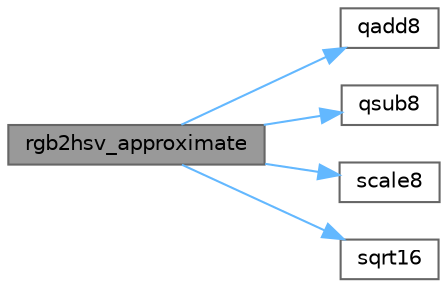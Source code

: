 digraph "rgb2hsv_approximate"
{
 // INTERACTIVE_SVG=YES
 // LATEX_PDF_SIZE
  bgcolor="transparent";
  edge [fontname=Helvetica,fontsize=10,labelfontname=Helvetica,labelfontsize=10];
  node [fontname=Helvetica,fontsize=10,shape=box,height=0.2,width=0.4];
  rankdir="LR";
  Node1 [id="Node000001",label="rgb2hsv_approximate",height=0.2,width=0.4,color="gray40", fillcolor="grey60", style="filled", fontcolor="black",tooltip="Recover approximate HSV values from RGB."];
  Node1 -> Node2 [id="edge1_Node000001_Node000002",color="steelblue1",style="solid",tooltip=" "];
  Node2 [id="Node000002",label="qadd8",height=0.2,width=0.4,color="grey40", fillcolor="white", style="filled",URL="$d5/d98/group___math_ga07133b3085824d0fcd4f5086d286c4b5.html#ga07133b3085824d0fcd4f5086d286c4b5",tooltip="Add one byte to another, saturating at 0xFF."];
  Node1 -> Node3 [id="edge2_Node000001_Node000003",color="steelblue1",style="solid",tooltip=" "];
  Node3 [id="Node000003",label="qsub8",height=0.2,width=0.4,color="grey40", fillcolor="white", style="filled",URL="$d5/d98/group___math_gae261576a4c8155d6c0ba8615b2d2ecb3.html#gae261576a4c8155d6c0ba8615b2d2ecb3",tooltip="Subtract one byte from another, saturating at 0x00."];
  Node1 -> Node4 [id="edge3_Node000001_Node000004",color="steelblue1",style="solid",tooltip=" "];
  Node4 [id="Node000004",label="scale8",height=0.2,width=0.4,color="grey40", fillcolor="white", style="filled",URL="$d0/da8/group___scaling_gad7535ccda9c92470c4e6ee0265585555.html#gad7535ccda9c92470c4e6ee0265585555",tooltip="Scale one byte by a second one, which is treated as the numerator of a fraction whose denominator is ..."];
  Node1 -> Node5 [id="edge4_Node000001_Node000005",color="steelblue1",style="solid",tooltip=" "];
  Node5 [id="Node000005",label="sqrt16",height=0.2,width=0.4,color="grey40", fillcolor="white", style="filled",URL="$d5/d98/group___math_ga66ecef97faa5f9b92c49766651c5afe9.html#ga66ecef97faa5f9b92c49766651c5afe9",tooltip="Square root for 16-bit integers."];
}
